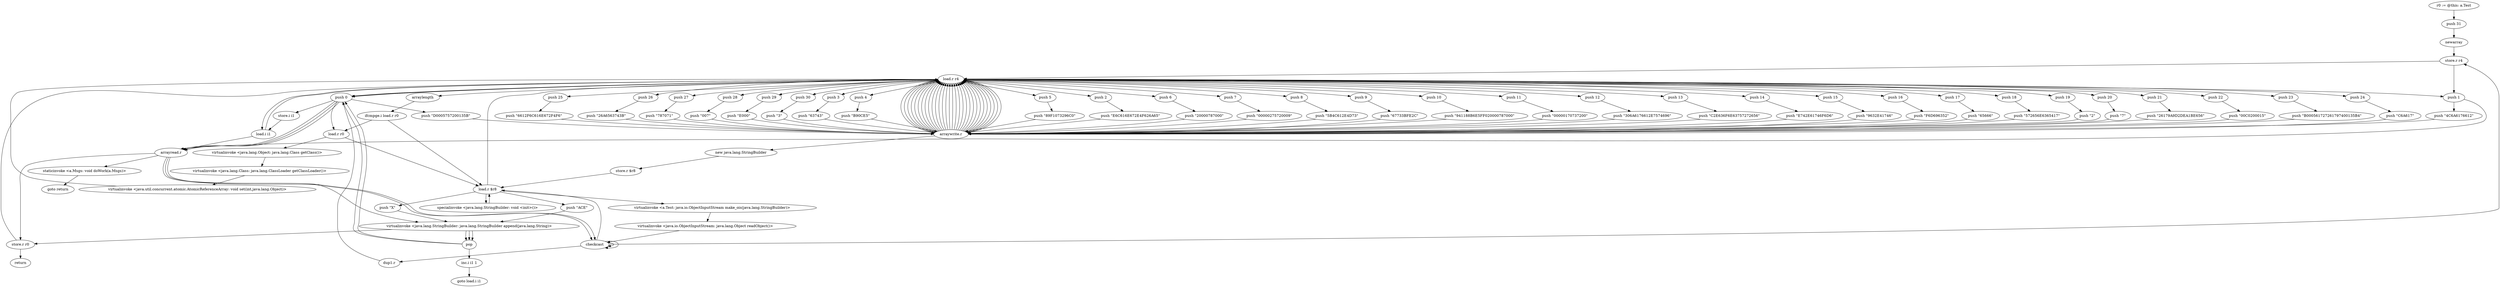 digraph "" {
    "r0 := @this: a.Test"
    "push 31"
    "r0 := @this: a.Test"->"push 31";
    "newarray"
    "push 31"->"newarray";
    "store.r r4"
    "newarray"->"store.r r4";
    "load.r r4"
    "store.r r4"->"load.r r4";
    "push 0"
    "load.r r4"->"push 0";
    "push \"D0005757200135B\""
    "push 0"->"push \"D0005757200135B\"";
    "arraywrite.r"
    "push \"D0005757200135B\""->"arraywrite.r";
    "arraywrite.r"->"load.r r4";
    "push 1"
    "load.r r4"->"push 1";
    "push \"4C6A6176612\""
    "push 1"->"push \"4C6A6176612\"";
    "push \"4C6A6176612\""->"arraywrite.r";
    "arraywrite.r"->"load.r r4";
    "push 2"
    "load.r r4"->"push 2";
    "push \"E6C616E672E4F626A65\""
    "push 2"->"push \"E6C616E672E4F626A65\"";
    "push \"E6C616E672E4F626A65\""->"arraywrite.r";
    "arraywrite.r"->"load.r r4";
    "push 3"
    "load.r r4"->"push 3";
    "push \"63743\""
    "push 3"->"push \"63743\"";
    "push \"63743\""->"arraywrite.r";
    "arraywrite.r"->"load.r r4";
    "push 4"
    "load.r r4"->"push 4";
    "push \"B90CE5\""
    "push 4"->"push \"B90CE5\"";
    "push \"B90CE5\""->"arraywrite.r";
    "arraywrite.r"->"load.r r4";
    "push 5"
    "load.r r4"->"push 5";
    "push \"89F1073296C0\""
    "push 5"->"push \"89F1073296C0\"";
    "push \"89F1073296C0\""->"arraywrite.r";
    "arraywrite.r"->"load.r r4";
    "push 6"
    "load.r r4"->"push 6";
    "push \"20000787000\""
    "push 6"->"push \"20000787000\"";
    "push \"20000787000\""->"arraywrite.r";
    "arraywrite.r"->"load.r r4";
    "push 7"
    "load.r r4"->"push 7";
    "push \"00000275720009\""
    "push 7"->"push \"00000275720009\"";
    "push \"00000275720009\""->"arraywrite.r";
    "arraywrite.r"->"load.r r4";
    "push 8"
    "load.r r4"->"push 8";
    "push \"5B4C612E4D73\""
    "push 8"->"push \"5B4C612E4D73\"";
    "push \"5B4C612E4D73\""->"arraywrite.r";
    "arraywrite.r"->"load.r r4";
    "push 9"
    "load.r r4"->"push 9";
    "push \"67733BFE2C\""
    "push 9"->"push \"67733BFE2C\"";
    "push \"67733BFE2C\""->"arraywrite.r";
    "arraywrite.r"->"load.r r4";
    "push 10"
    "load.r r4"->"push 10";
    "push \"941188B6E5FF020000787000\""
    "push 10"->"push \"941188B6E5FF020000787000\"";
    "push \"941188B6E5FF020000787000\""->"arraywrite.r";
    "arraywrite.r"->"load.r r4";
    "push 11"
    "load.r r4"->"push 11";
    "push \"00000170737200\""
    "push 11"->"push \"00000170737200\"";
    "push \"00000170737200\""->"arraywrite.r";
    "arraywrite.r"->"load.r r4";
    "push 12"
    "load.r r4"->"push 12";
    "push \"306A6176612E7574696\""
    "push 12"->"push \"306A6176612E7574696\"";
    "push \"306A6176612E7574696\""->"arraywrite.r";
    "arraywrite.r"->"load.r r4";
    "push 13"
    "load.r r4"->"push 13";
    "push \"C2E636F6E63757272656\""
    "push 13"->"push \"C2E636F6E63757272656\"";
    "push \"C2E636F6E63757272656\""->"arraywrite.r";
    "arraywrite.r"->"load.r r4";
    "push 14"
    "load.r r4"->"push 14";
    "push \"E742E61746F6D6\""
    "push 14"->"push \"E742E61746F6D6\"";
    "push \"E742E61746F6D6\""->"arraywrite.r";
    "arraywrite.r"->"load.r r4";
    "push 15"
    "load.r r4"->"push 15";
    "push \"9632E41746\""
    "push 15"->"push \"9632E41746\"";
    "push \"9632E41746\""->"arraywrite.r";
    "arraywrite.r"->"load.r r4";
    "push 16"
    "load.r r4"->"push 16";
    "push \"F6D696352\""
    "push 16"->"push \"F6D696352\"";
    "push \"F6D696352\""->"arraywrite.r";
    "arraywrite.r"->"load.r r4";
    "push 17"
    "load.r r4"->"push 17";
    "push \"65666\""
    "push 17"->"push \"65666\"";
    "push \"65666\""->"arraywrite.r";
    "arraywrite.r"->"load.r r4";
    "push 18"
    "load.r r4"->"push 18";
    "push \"572656E6365417\""
    "push 18"->"push \"572656E6365417\"";
    "push \"572656E6365417\""->"arraywrite.r";
    "arraywrite.r"->"load.r r4";
    "push 19"
    "load.r r4"->"push 19";
    "push \"2\""
    "push 19"->"push \"2\"";
    "push \"2\""->"arraywrite.r";
    "arraywrite.r"->"load.r r4";
    "push 20"
    "load.r r4"->"push 20";
    "push \"7\""
    "push 20"->"push \"7\"";
    "push \"7\""->"arraywrite.r";
    "arraywrite.r"->"load.r r4";
    "push 21"
    "load.r r4"->"push 21";
    "push \"26179A9D2DEA1BE656\""
    "push 21"->"push \"26179A9D2DEA1BE656\"";
    "push \"26179A9D2DEA1BE656\""->"arraywrite.r";
    "arraywrite.r"->"load.r r4";
    "push 22"
    "load.r r4"->"push 22";
    "push \"00C0200015\""
    "push 22"->"push \"00C0200015\"";
    "push \"00C0200015\""->"arraywrite.r";
    "arraywrite.r"->"load.r r4";
    "push 23"
    "load.r r4"->"push 23";
    "push \"B000561727261797400135B4\""
    "push 23"->"push \"B000561727261797400135B4\"";
    "push \"B000561727261797400135B4\""->"arraywrite.r";
    "arraywrite.r"->"load.r r4";
    "push 24"
    "load.r r4"->"push 24";
    "push \"C6A617\""
    "push 24"->"push \"C6A617\"";
    "push \"C6A617\""->"arraywrite.r";
    "arraywrite.r"->"load.r r4";
    "push 25"
    "load.r r4"->"push 25";
    "push \"6612F6C616E672F4F6\""
    "push 25"->"push \"6612F6C616E672F4F6\"";
    "push \"6612F6C616E672F4F6\""->"arraywrite.r";
    "arraywrite.r"->"load.r r4";
    "push 26"
    "load.r r4"->"push 26";
    "push \"26A6563743B\""
    "push 26"->"push \"26A6563743B\"";
    "push \"26A6563743B\""->"arraywrite.r";
    "arraywrite.r"->"load.r r4";
    "push 27"
    "load.r r4"->"push 27";
    "push \"787071\""
    "push 27"->"push \"787071\"";
    "push \"787071\""->"arraywrite.r";
    "arraywrite.r"->"load.r r4";
    "push 28"
    "load.r r4"->"push 28";
    "push \"007\""
    "push 28"->"push \"007\"";
    "push \"007\""->"arraywrite.r";
    "arraywrite.r"->"load.r r4";
    "push 29"
    "load.r r4"->"push 29";
    "push \"E000\""
    "push 29"->"push \"E000\"";
    "push \"E000\""->"arraywrite.r";
    "arraywrite.r"->"load.r r4";
    "push 30"
    "load.r r4"->"push 30";
    "push \"3\""
    "push 30"->"push \"3\"";
    "push \"3\""->"arraywrite.r";
    "new java.lang.StringBuilder"
    "arraywrite.r"->"new java.lang.StringBuilder";
    "store.r $r8"
    "new java.lang.StringBuilder"->"store.r $r8";
    "load.r $r8"
    "store.r $r8"->"load.r $r8";
    "specialinvoke <java.lang.StringBuilder: void <init>()>"
    "load.r $r8"->"specialinvoke <java.lang.StringBuilder: void <init>()>";
    "specialinvoke <java.lang.StringBuilder: void <init>()>"->"load.r $r8";
    "push \"ACE\""
    "load.r $r8"->"push \"ACE\"";
    "virtualinvoke <java.lang.StringBuilder: java.lang.StringBuilder append(java.lang.String)>"
    "push \"ACE\""->"virtualinvoke <java.lang.StringBuilder: java.lang.StringBuilder append(java.lang.String)>";
    "pop"
    "virtualinvoke <java.lang.StringBuilder: java.lang.StringBuilder append(java.lang.String)>"->"pop";
    "pop"->"push 0";
    "store.i i1"
    "push 0"->"store.i i1";
    "load.i i1"
    "store.i i1"->"load.i i1";
    "load.i i1"->"load.r r4";
    "arraylength"
    "load.r r4"->"arraylength";
    "ifcmpge.i load.r r0"
    "arraylength"->"ifcmpge.i load.r r0";
    "ifcmpge.i load.r r0"->"load.r $r8";
    "load.r $r8"->"load.r r4";
    "load.r r4"->"load.i i1";
    "arrayread.r"
    "load.i i1"->"arrayread.r";
    "arrayread.r"->"virtualinvoke <java.lang.StringBuilder: java.lang.StringBuilder append(java.lang.String)>";
    "virtualinvoke <java.lang.StringBuilder: java.lang.StringBuilder append(java.lang.String)>"->"pop";
    "inc.i i1 1"
    "pop"->"inc.i i1 1";
    "goto load.i i1"
    "inc.i i1 1"->"goto load.i i1";
    "store.r r0"
    "virtualinvoke <java.lang.StringBuilder: java.lang.StringBuilder append(java.lang.String)>"->"store.r r0";
    "return"
    "store.r r0"->"return";
    "load.r r0"
    "ifcmpge.i load.r r0"->"load.r r0";
    "load.r r0"->"load.r $r8";
    "virtualinvoke <a.Test: java.io.ObjectInputStream make_ois(java.lang.StringBuilder)>"
    "load.r $r8"->"virtualinvoke <a.Test: java.io.ObjectInputStream make_ois(java.lang.StringBuilder)>";
    "virtualinvoke <java.io.ObjectInputStream: java.lang.Object readObject()>"
    "virtualinvoke <a.Test: java.io.ObjectInputStream make_ois(java.lang.StringBuilder)>"->"virtualinvoke <java.io.ObjectInputStream: java.lang.Object readObject()>";
    "checkcast"
    "virtualinvoke <java.io.ObjectInputStream: java.lang.Object readObject()>"->"checkcast";
    "checkcast"->"checkcast";
    "dup1.r"
    "checkcast"->"dup1.r";
    "dup1.r"->"push 0";
    "push 0"->"arrayread.r";
    "arrayread.r"->"checkcast";
    "checkcast"->"checkcast";
    "checkcast"->"store.r r4";
    "store.r r4"->"push 1";
    "push 1"->"arrayread.r";
    "arrayread.r"->"checkcast";
    "checkcast"->"load.r $r8";
    "push \"X\""
    "load.r $r8"->"push \"X\"";
    "push \"X\""->"virtualinvoke <java.lang.StringBuilder: java.lang.StringBuilder append(java.lang.String)>";
    "virtualinvoke <java.lang.StringBuilder: java.lang.StringBuilder append(java.lang.String)>"->"pop";
    "pop"->"push 0";
    "push 0"->"load.r r0";
    "virtualinvoke <java.lang.Object: java.lang.Class getClass()>"
    "load.r r0"->"virtualinvoke <java.lang.Object: java.lang.Class getClass()>";
    "virtualinvoke <java.lang.Class: java.lang.ClassLoader getClassLoader()>"
    "virtualinvoke <java.lang.Object: java.lang.Class getClass()>"->"virtualinvoke <java.lang.Class: java.lang.ClassLoader getClassLoader()>";
    "virtualinvoke <java.util.concurrent.atomic.AtomicReferenceArray: void set(int,java.lang.Object)>"
    "virtualinvoke <java.lang.Class: java.lang.ClassLoader getClassLoader()>"->"virtualinvoke <java.util.concurrent.atomic.AtomicReferenceArray: void set(int,java.lang.Object)>";
    "virtualinvoke <java.util.concurrent.atomic.AtomicReferenceArray: void set(int,java.lang.Object)>"->"load.r r4";
    "load.r r4"->"push 0";
    "push 0"->"arrayread.r";
    "arrayread.r"->"store.r r0";
    "store.r r0"->"load.r r4";
    "load.r r4"->"push 0";
    "push 0"->"arrayread.r";
    "staticinvoke <a.Msgs: void doWork(a.Msgs)>"
    "arrayread.r"->"staticinvoke <a.Msgs: void doWork(a.Msgs)>";
    "goto return"
    "staticinvoke <a.Msgs: void doWork(a.Msgs)>"->"goto return";
}
